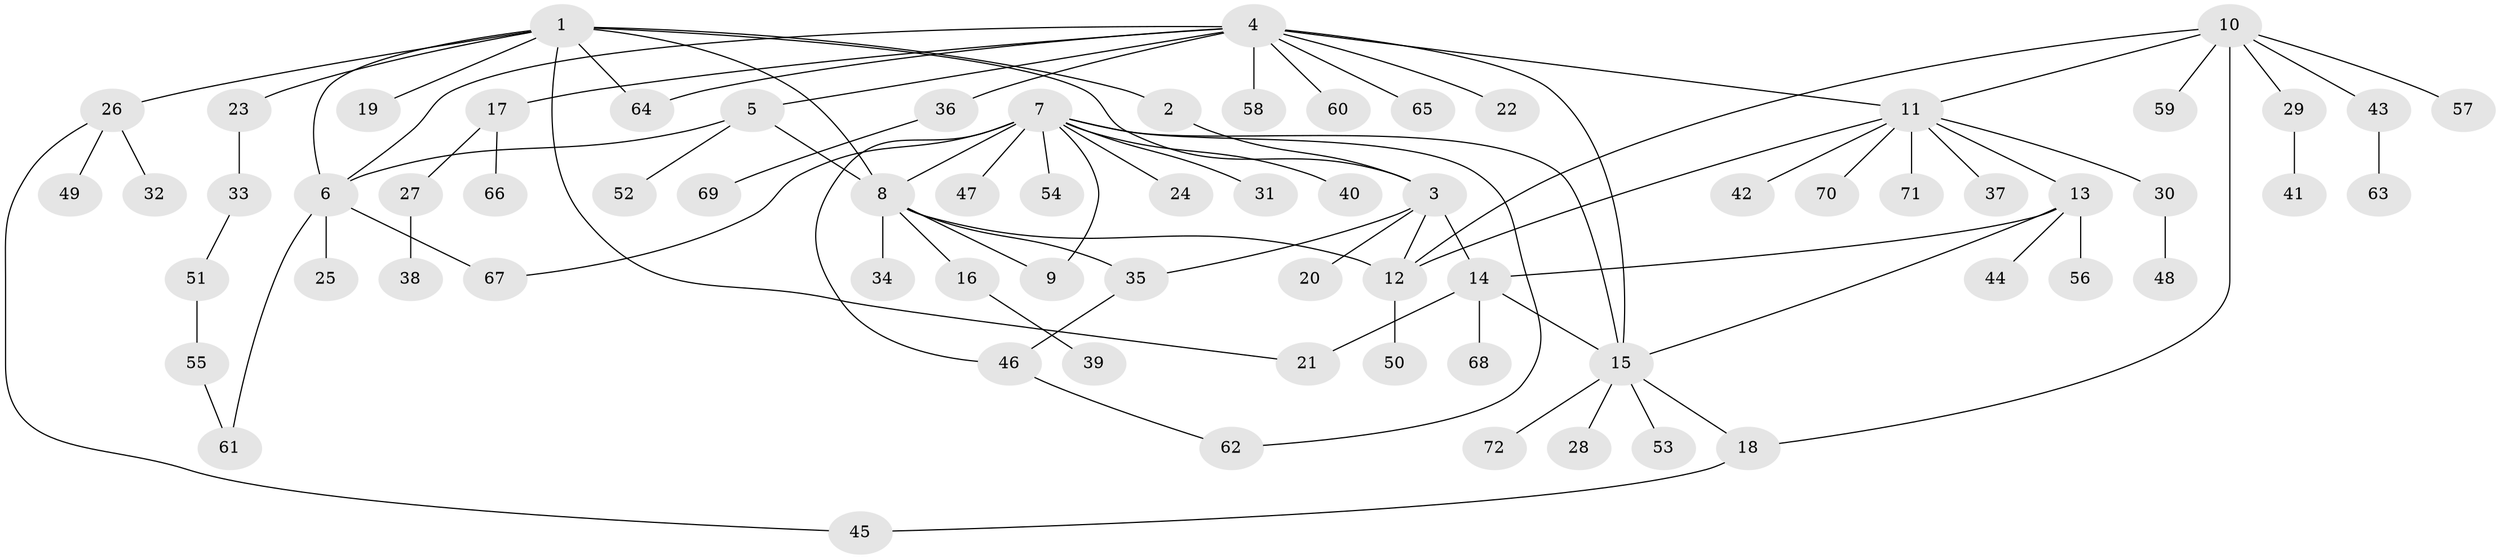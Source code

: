 // coarse degree distribution, {13: 0.018867924528301886, 2: 0.24528301886792453, 8: 0.05660377358490566, 10: 0.03773584905660377, 3: 0.07547169811320754, 9: 0.018867924528301886, 6: 0.018867924528301886, 1: 0.5283018867924528}
// Generated by graph-tools (version 1.1) at 2025/24/03/03/25 07:24:11]
// undirected, 72 vertices, 91 edges
graph export_dot {
graph [start="1"]
  node [color=gray90,style=filled];
  1;
  2;
  3;
  4;
  5;
  6;
  7;
  8;
  9;
  10;
  11;
  12;
  13;
  14;
  15;
  16;
  17;
  18;
  19;
  20;
  21;
  22;
  23;
  24;
  25;
  26;
  27;
  28;
  29;
  30;
  31;
  32;
  33;
  34;
  35;
  36;
  37;
  38;
  39;
  40;
  41;
  42;
  43;
  44;
  45;
  46;
  47;
  48;
  49;
  50;
  51;
  52;
  53;
  54;
  55;
  56;
  57;
  58;
  59;
  60;
  61;
  62;
  63;
  64;
  65;
  66;
  67;
  68;
  69;
  70;
  71;
  72;
  1 -- 2;
  1 -- 3;
  1 -- 6;
  1 -- 8;
  1 -- 19;
  1 -- 21;
  1 -- 23;
  1 -- 26;
  1 -- 64;
  2 -- 3;
  3 -- 12;
  3 -- 14;
  3 -- 20;
  3 -- 35;
  4 -- 5;
  4 -- 6;
  4 -- 11;
  4 -- 15;
  4 -- 17;
  4 -- 22;
  4 -- 36;
  4 -- 58;
  4 -- 60;
  4 -- 64;
  4 -- 65;
  5 -- 6;
  5 -- 8;
  5 -- 52;
  6 -- 25;
  6 -- 61;
  6 -- 67;
  7 -- 8;
  7 -- 9;
  7 -- 15;
  7 -- 24;
  7 -- 31;
  7 -- 40;
  7 -- 46;
  7 -- 47;
  7 -- 54;
  7 -- 62;
  7 -- 67;
  8 -- 9;
  8 -- 12;
  8 -- 16;
  8 -- 34;
  8 -- 35;
  10 -- 11;
  10 -- 12;
  10 -- 18;
  10 -- 29;
  10 -- 43;
  10 -- 57;
  10 -- 59;
  11 -- 12;
  11 -- 13;
  11 -- 30;
  11 -- 37;
  11 -- 42;
  11 -- 70;
  11 -- 71;
  12 -- 50;
  13 -- 14;
  13 -- 15;
  13 -- 44;
  13 -- 56;
  14 -- 15;
  14 -- 21;
  14 -- 68;
  15 -- 18;
  15 -- 28;
  15 -- 53;
  15 -- 72;
  16 -- 39;
  17 -- 27;
  17 -- 66;
  18 -- 45;
  23 -- 33;
  26 -- 32;
  26 -- 45;
  26 -- 49;
  27 -- 38;
  29 -- 41;
  30 -- 48;
  33 -- 51;
  35 -- 46;
  36 -- 69;
  43 -- 63;
  46 -- 62;
  51 -- 55;
  55 -- 61;
}
